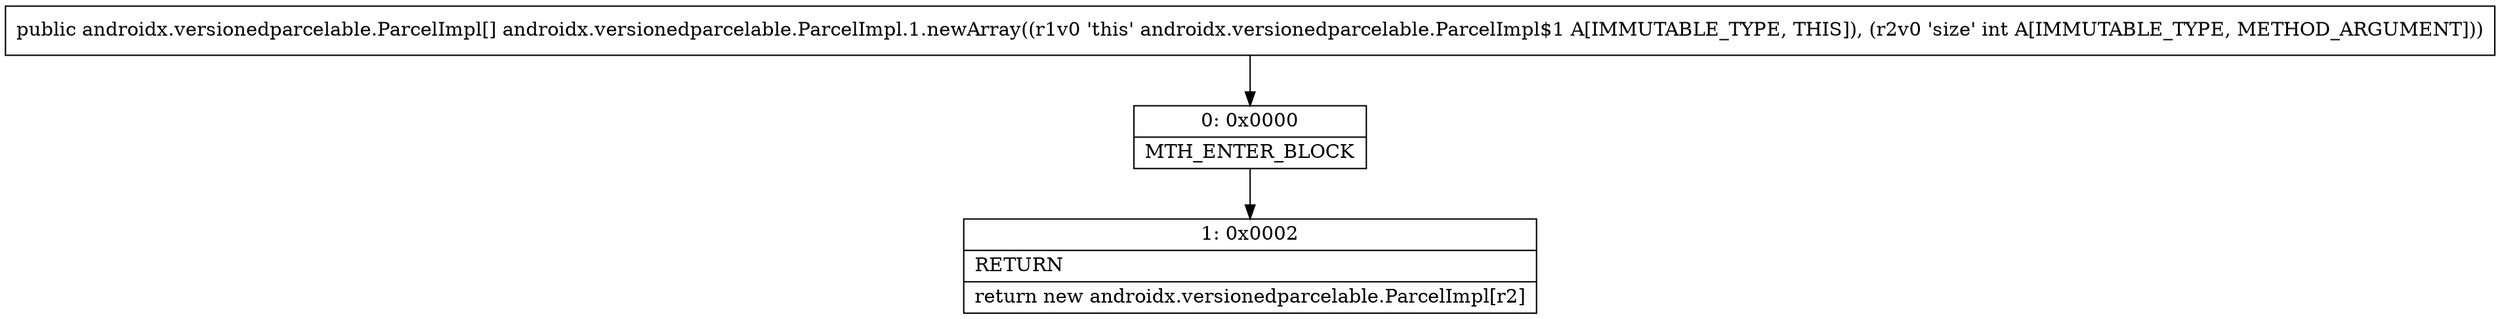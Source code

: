 digraph "CFG forandroidx.versionedparcelable.ParcelImpl.1.newArray(I)[Landroidx\/versionedparcelable\/ParcelImpl;" {
Node_0 [shape=record,label="{0\:\ 0x0000|MTH_ENTER_BLOCK\l}"];
Node_1 [shape=record,label="{1\:\ 0x0002|RETURN\l|return new androidx.versionedparcelable.ParcelImpl[r2]\l}"];
MethodNode[shape=record,label="{public androidx.versionedparcelable.ParcelImpl[] androidx.versionedparcelable.ParcelImpl.1.newArray((r1v0 'this' androidx.versionedparcelable.ParcelImpl$1 A[IMMUTABLE_TYPE, THIS]), (r2v0 'size' int A[IMMUTABLE_TYPE, METHOD_ARGUMENT])) }"];
MethodNode -> Node_0;
Node_0 -> Node_1;
}

